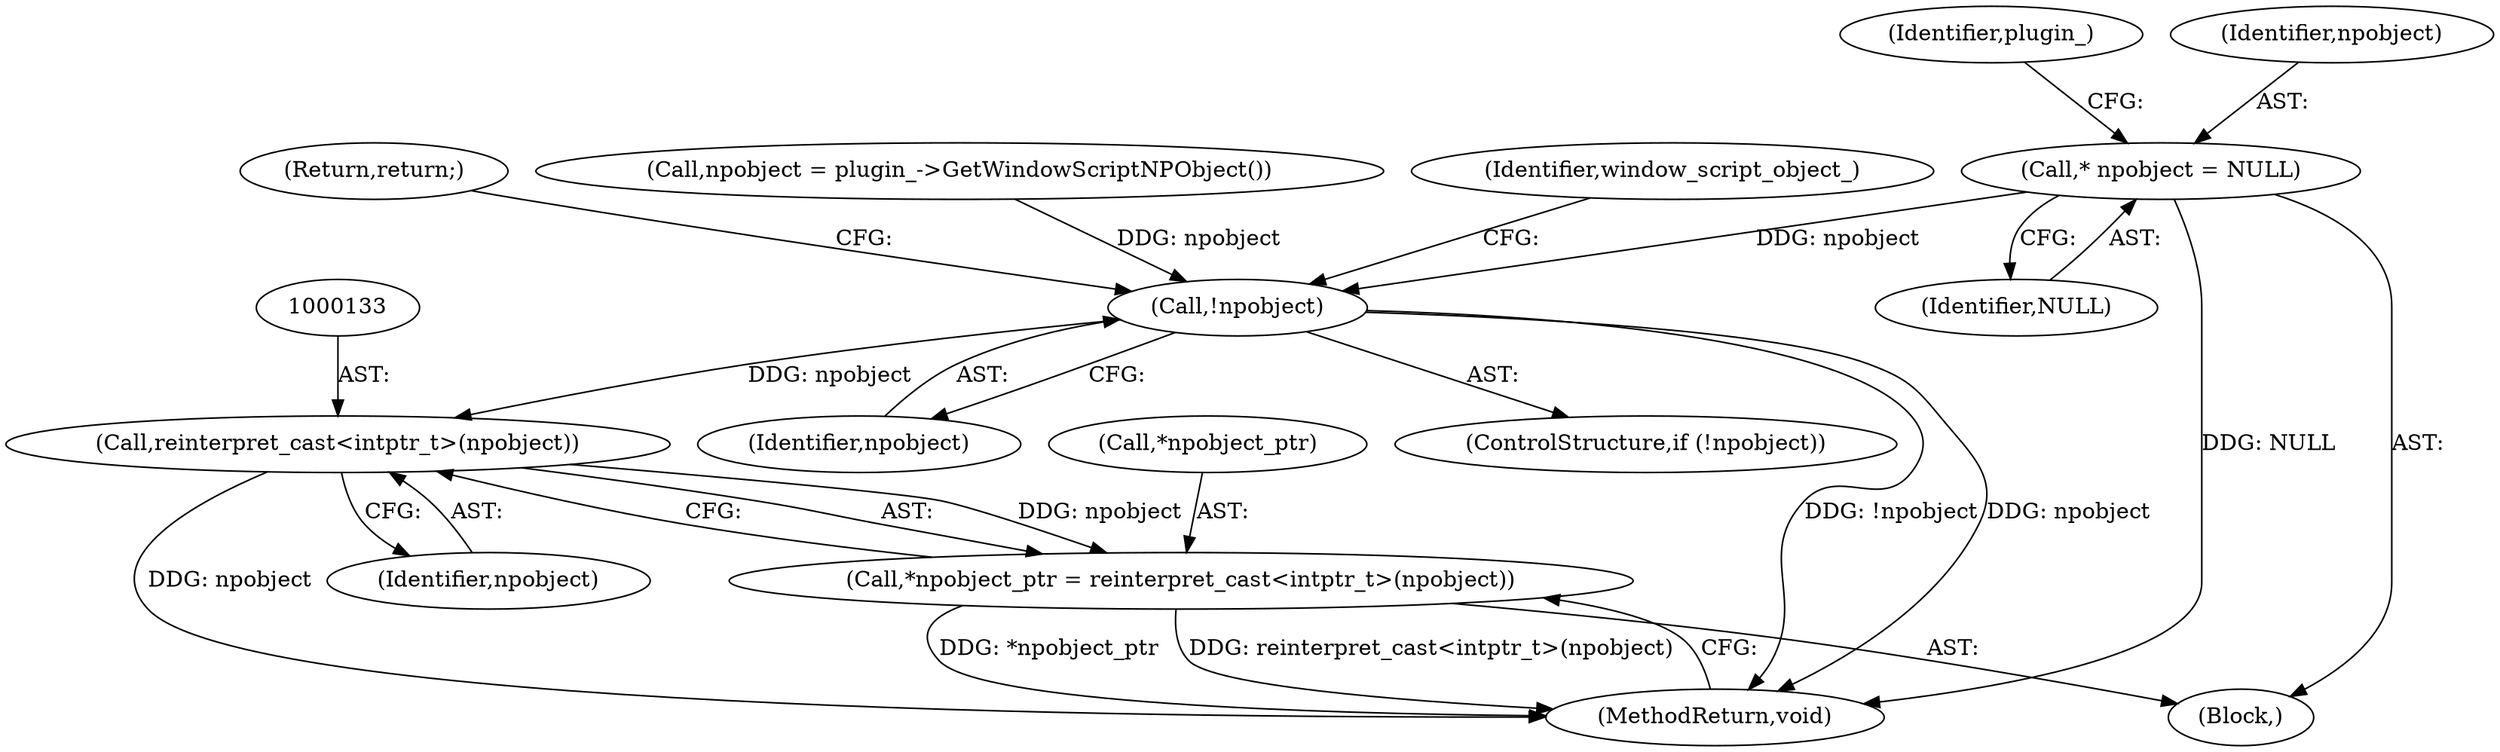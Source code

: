 digraph "1_Chrome_ea3d1d84be3d6f97bf50e76511c9e26af6895533_17@pointer" {
"1000110" [label="(Call,* npobject = NULL)"];
"1000119" [label="(Call,!npobject)"];
"1000132" [label="(Call,reinterpret_cast<intptr_t>(npobject))"];
"1000129" [label="(Call,*npobject_ptr = reinterpret_cast<intptr_t>(npobject))"];
"1000135" [label="(MethodReturn,void)"];
"1000129" [label="(Call,*npobject_ptr = reinterpret_cast<intptr_t>(npobject))"];
"1000134" [label="(Identifier,npobject)"];
"1000114" [label="(Identifier,plugin_)"];
"1000132" [label="(Call,reinterpret_cast<intptr_t>(npobject))"];
"1000120" [label="(Identifier,npobject)"];
"1000104" [label="(Block,)"];
"1000119" [label="(Call,!npobject)"];
"1000130" [label="(Call,*npobject_ptr)"];
"1000121" [label="(Return,return;)"];
"1000110" [label="(Call,* npobject = NULL)"];
"1000111" [label="(Identifier,npobject)"];
"1000115" [label="(Call,npobject = plugin_->GetWindowScriptNPObject())"];
"1000123" [label="(Identifier,window_script_object_)"];
"1000118" [label="(ControlStructure,if (!npobject))"];
"1000112" [label="(Identifier,NULL)"];
"1000110" -> "1000104"  [label="AST: "];
"1000110" -> "1000112"  [label="CFG: "];
"1000111" -> "1000110"  [label="AST: "];
"1000112" -> "1000110"  [label="AST: "];
"1000114" -> "1000110"  [label="CFG: "];
"1000110" -> "1000135"  [label="DDG: NULL"];
"1000110" -> "1000119"  [label="DDG: npobject"];
"1000119" -> "1000118"  [label="AST: "];
"1000119" -> "1000120"  [label="CFG: "];
"1000120" -> "1000119"  [label="AST: "];
"1000121" -> "1000119"  [label="CFG: "];
"1000123" -> "1000119"  [label="CFG: "];
"1000119" -> "1000135"  [label="DDG: !npobject"];
"1000119" -> "1000135"  [label="DDG: npobject"];
"1000115" -> "1000119"  [label="DDG: npobject"];
"1000119" -> "1000132"  [label="DDG: npobject"];
"1000132" -> "1000129"  [label="AST: "];
"1000132" -> "1000134"  [label="CFG: "];
"1000133" -> "1000132"  [label="AST: "];
"1000134" -> "1000132"  [label="AST: "];
"1000129" -> "1000132"  [label="CFG: "];
"1000132" -> "1000135"  [label="DDG: npobject"];
"1000132" -> "1000129"  [label="DDG: npobject"];
"1000129" -> "1000104"  [label="AST: "];
"1000130" -> "1000129"  [label="AST: "];
"1000135" -> "1000129"  [label="CFG: "];
"1000129" -> "1000135"  [label="DDG: *npobject_ptr"];
"1000129" -> "1000135"  [label="DDG: reinterpret_cast<intptr_t>(npobject)"];
}
